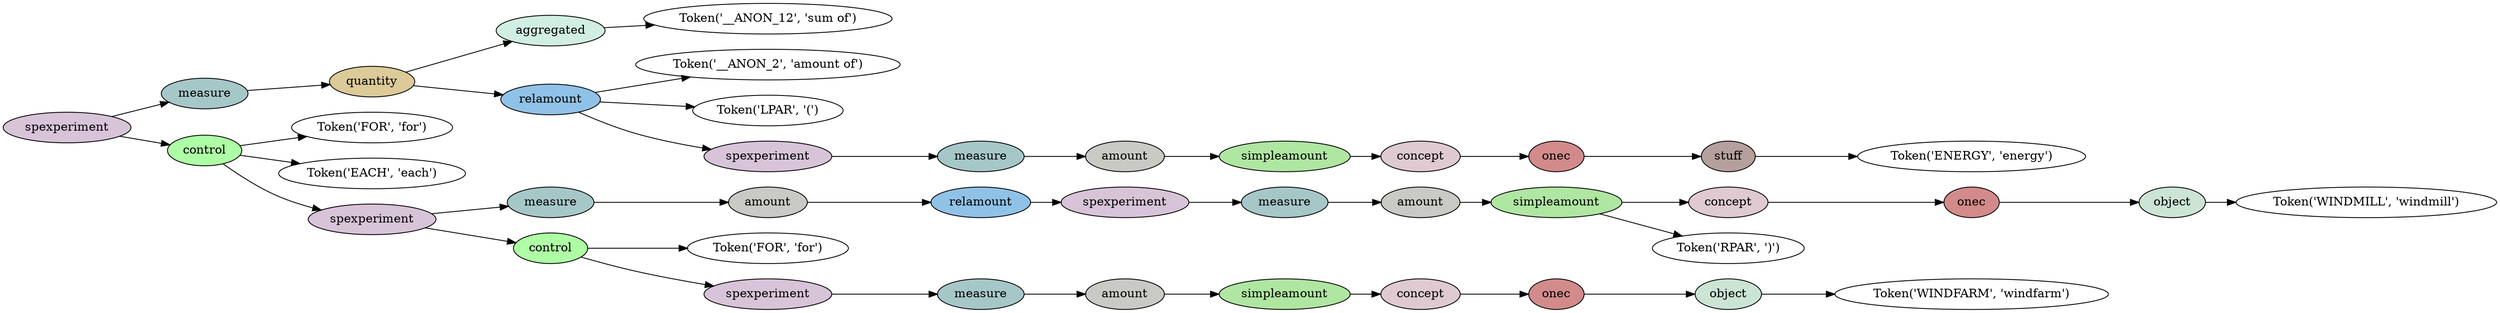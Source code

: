 digraph G {
rankdir=LR;
0 [label="Token('__ANON_12', 'sum of')"];
1 [fillcolor="#d1eee2", label=aggregated, style=filled];
1 -> 0;
2 [label="Token('__ANON_2', 'amount of')"];
3 [label="Token('LPAR', '(')"];
4 [label="Token('ENERGY', 'energy')"];
5 [fillcolor="#b5a09d", label=stuff, style=filled];
5 -> 4;
6 [fillcolor="#d28b8a", label=onec, style=filled];
6 -> 5;
7 [fillcolor="#dfcad1", label=concept, style=filled];
7 -> 6;
8 [fillcolor="#afe6a1", label=simpleamount, style=filled];
8 -> 7;
9 [fillcolor="#c9cac4", label=amount, style=filled];
9 -> 8;
10 [fillcolor="#a6c7c8", label=measure, style=filled];
10 -> 9;
11 [fillcolor="#d8c4d9", label=spexperiment, style=filled];
11 -> 10;
12 [fillcolor="#90c2e7", label=relamount, style=filled];
12 -> 2;
12 -> 3;
12 -> 11;
13 [fillcolor="#dcca98", label=quantity, style=filled];
13 -> 1;
13 -> 12;
14 [fillcolor="#a6c7c8", label=measure, style=filled];
14 -> 13;
15 [label="Token('FOR', 'for')"];
16 [label="Token('EACH', 'each')"];
17 [label="Token('WINDMILL', 'windmill')"];
18 [fillcolor="#cbe4d3", label=object, style=filled];
18 -> 17;
19 [fillcolor="#d28b8a", label=onec, style=filled];
19 -> 18;
20 [fillcolor="#dfcad1", label=concept, style=filled];
20 -> 19;
21 [label="Token('RPAR', ')')"];
22 [fillcolor="#afe6a1", label=simpleamount, style=filled];
22 -> 20;
22 -> 21;
23 [fillcolor="#c9cac4", label=amount, style=filled];
23 -> 22;
24 [fillcolor="#a6c7c8", label=measure, style=filled];
24 -> 23;
25 [fillcolor="#d8c4d9", label=spexperiment, style=filled];
25 -> 24;
26 [fillcolor="#90c2e7", label=relamount, style=filled];
26 -> 25;
27 [fillcolor="#c9cac4", label=amount, style=filled];
27 -> 26;
28 [fillcolor="#a6c7c8", label=measure, style=filled];
28 -> 27;
29 [label="Token('FOR', 'for')"];
30 [label="Token('WINDFARM', 'windfarm')"];
31 [fillcolor="#cbe4d3", label=object, style=filled];
31 -> 30;
32 [fillcolor="#d28b8a", label=onec, style=filled];
32 -> 31;
33 [fillcolor="#dfcad1", label=concept, style=filled];
33 -> 32;
34 [fillcolor="#afe6a1", label=simpleamount, style=filled];
34 -> 33;
35 [fillcolor="#c9cac4", label=amount, style=filled];
35 -> 34;
36 [fillcolor="#a6c7c8", label=measure, style=filled];
36 -> 35;
37 [fillcolor="#d8c4d9", label=spexperiment, style=filled];
37 -> 36;
38 [fillcolor="#aefea5", label=control, style=filled];
38 -> 29;
38 -> 37;
39 [fillcolor="#d8c4d9", label=spexperiment, style=filled];
39 -> 28;
39 -> 38;
40 [fillcolor="#aefea5", label=control, style=filled];
40 -> 15;
40 -> 16;
40 -> 39;
41 [fillcolor="#d8c4d9", label=spexperiment, style=filled];
41 -> 14;
41 -> 40;
}
